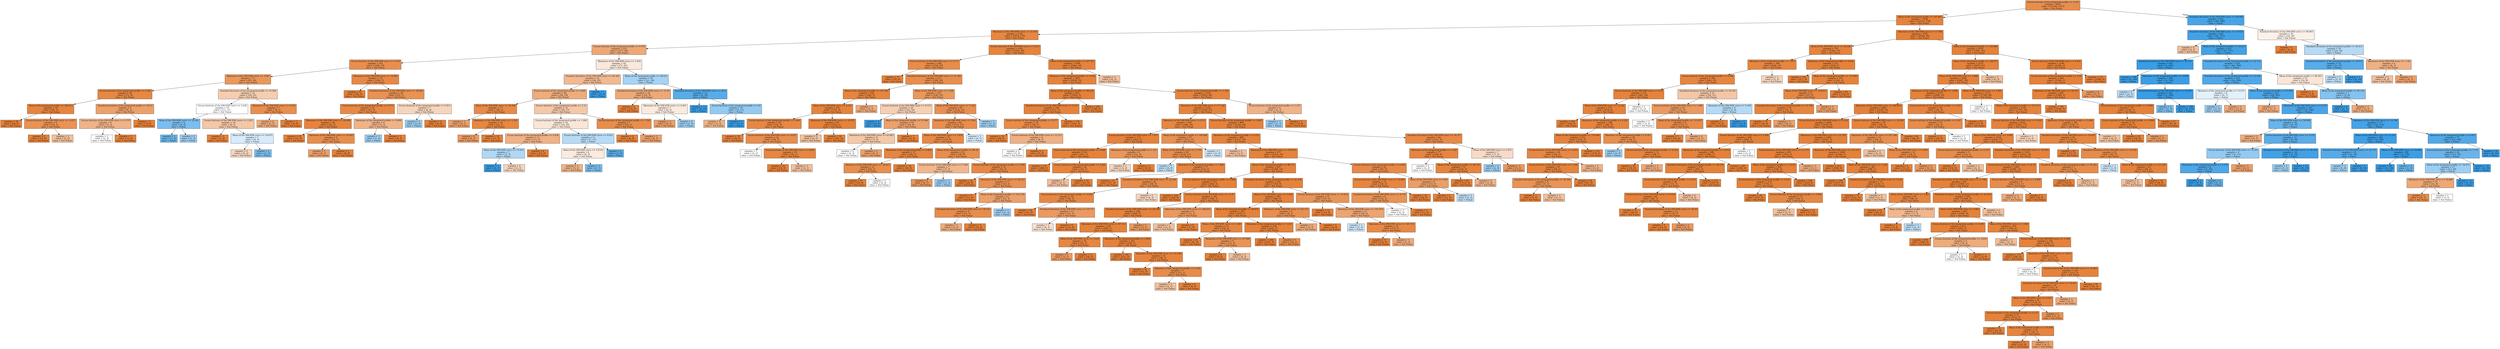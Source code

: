 digraph Tree {
node [shape=box, style="filled", color="black"] ;
0 [label=" Excess kurtosis of the integrated profile <= 1.255\nsamples = 8491\nvalue = [12196, 1227]\nclass = Not Pulsar", fillcolor="#e88e4d"] ;
1 [label=" Mean of the integrated profile <= 107.801\nsamples = 7836\nvalue = [12127, 238]\nclass = Not Pulsar", fillcolor="#e6833d"] ;
0 -> 1 [labeldistance=2.5, labelangle=45, headlabel="True"] ;
2 [label=" Skewness of the DM-SNR curve <= 21.834\nsamples = 2335\nvalue = [3578, 170]\nclass = Not Pulsar", fillcolor="#e68742"] ;
1 -> 2 ;
3 [label=" Excess kurtosis of the integrated profile <= 0.703\nsamples = 233\nvalue = [277, 86]\nclass = Not Pulsar", fillcolor="#eda876"] ;
2 -> 3 ;
4 [label=" Excess kurtosis of the DM-SNR curve <= 3.116\nsamples = 141\nvalue = [200, 23]\nclass = Not Pulsar", fillcolor="#e88f50"] ;
3 -> 4 ;
5 [label=" Skewness of the DM-SNR curve <= 3.647\nsamples = 71\nvalue = [91, 16]\nclass = Not Pulsar", fillcolor="#ea975c"] ;
4 -> 5 ;
6 [label=" Excess kurtosis of the integrated profile <= 0.592\nsamples = 48\nvalue = [71, 4]\nclass = Not Pulsar", fillcolor="#e68844"] ;
5 -> 6 ;
7 [label=" Mean of the integrated profile <= 106.613\nsamples = 39\nvalue = [63, 2]\nclass = Not Pulsar", fillcolor="#e6853f"] ;
6 -> 7 ;
8 [label="samples = 30\nvalue = [49, 0]\nclass = Not Pulsar", fillcolor="#e58139"] ;
7 -> 8 ;
9 [label=" Excess kurtosis of the DM-SNR curve <= -0.073\nsamples = 9\nvalue = [14, 2]\nclass = Not Pulsar", fillcolor="#e99355"] ;
7 -> 9 ;
10 [label="samples = 6\nvalue = [10, 0]\nclass = Not Pulsar", fillcolor="#e58139"] ;
9 -> 10 ;
11 [label="samples = 3\nvalue = [4, 2]\nclass = Not Pulsar", fillcolor="#f2c09c"] ;
9 -> 11 ;
12 [label=" Standard deviation of the integrated profile <= 50.32\nsamples = 9\nvalue = [8, 2]\nclass = Not Pulsar", fillcolor="#eca06a"] ;
6 -> 12 ;
13 [label=" Excess kurtosis of the DM-SNR curve <= 0.379\nsamples = 6\nvalue = [5, 2]\nclass = Not Pulsar", fillcolor="#efb388"] ;
12 -> 13 ;
14 [label="samples = 3\nvalue = [2, 2]\nclass = Not Pulsar", fillcolor="#ffffff"] ;
13 -> 14 ;
15 [label="samples = 3\nvalue = [3, 0]\nclass = Not Pulsar", fillcolor="#e58139"] ;
13 -> 15 ;
16 [label="samples = 3\nvalue = [3, 0]\nclass = Not Pulsar", fillcolor="#e58139"] ;
12 -> 16 ;
17 [label=" Standard deviation of the integrated profile <= 51.966\nsamples = 23\nvalue = [20, 12]\nclass = Not Pulsar", fillcolor="#f5cdb0"] ;
5 -> 17 ;
18 [label=" Excess kurtosis of the DM-SNR curve <= 2.638\nsamples = 16\nvalue = [11, 11]\nclass = Not Pulsar", fillcolor="#ffffff"] ;
17 -> 18 ;
19 [label=" Mean of the DM-SNR curve <= 22.962\nsamples = 6\nvalue = [2, 6]\nclass = Pulsar", fillcolor="#7bbeee"] ;
18 -> 19 ;
20 [label="samples = 3\nvalue = [1, 4]\nclass = Pulsar", fillcolor="#6ab6ec"] ;
19 -> 20 ;
21 [label="samples = 3\nvalue = [1, 2]\nclass = Pulsar", fillcolor="#9ccef2"] ;
19 -> 21 ;
22 [label=" Excess kurtosis of the DM-SNR curve <= 2.923\nsamples = 10\nvalue = [9, 5]\nclass = Not Pulsar", fillcolor="#f3c7a7"] ;
18 -> 22 ;
23 [label="samples = 3\nvalue = [5, 0]\nclass = Not Pulsar", fillcolor="#e58139"] ;
22 -> 23 ;
24 [label=" Mean of the DM-SNR curve <= 16.675\nsamples = 7\nvalue = [4, 5]\nclass = Pulsar", fillcolor="#d7ebfa"] ;
22 -> 24 ;
25 [label="samples = 4\nvalue = [3, 2]\nclass = Not Pulsar", fillcolor="#f6d5bd"] ;
24 -> 25 ;
26 [label="samples = 3\nvalue = [1, 3]\nclass = Pulsar", fillcolor="#7bbeee"] ;
24 -> 26 ;
27 [label=" Skewness of the DM-SNR curve <= 6.259\nsamples = 7\nvalue = [9, 1]\nclass = Not Pulsar", fillcolor="#e88f4f"] ;
17 -> 27 ;
28 [label="samples = 4\nvalue = [3, 1]\nclass = Not Pulsar", fillcolor="#eeab7b"] ;
27 -> 28 ;
29 [label="samples = 3\nvalue = [6, 0]\nclass = Not Pulsar", fillcolor="#e58139"] ;
27 -> 29 ;
30 [label=" Skewness of the DM-SNR curve <= 14.902\nsamples = 70\nvalue = [109, 7]\nclass = Not Pulsar", fillcolor="#e78946"] ;
4 -> 30 ;
31 [label="samples = 31\nvalue = [56, 0]\nclass = Not Pulsar", fillcolor="#e58139"] ;
30 -> 31 ;
32 [label=" Standard deviation of the DM-SNR curve <= 38.826\nsamples = 39\nvalue = [53, 7]\nclass = Not Pulsar", fillcolor="#e89253"] ;
30 -> 32 ;
33 [label=" Excess kurtosis of the integrated profile <= 0.573\nsamples = 32\nvalue = [47, 3]\nclass = Not Pulsar", fillcolor="#e78946"] ;
32 -> 33 ;
34 [label=" Skewness of the DM-SNR curve <= 20.008\nsamples = 26\nvalue = [42, 1]\nclass = Not Pulsar", fillcolor="#e6843e"] ;
33 -> 34 ;
35 [label="samples = 20\nvalue = [32, 0]\nclass = Not Pulsar", fillcolor="#e58139"] ;
34 -> 35 ;
36 [label=" Skewness of the DM-SNR curve <= 20.465\nsamples = 6\nvalue = [10, 1]\nclass = Not Pulsar", fillcolor="#e88e4d"] ;
34 -> 36 ;
37 [label="samples = 3\nvalue = [4, 1]\nclass = Not Pulsar", fillcolor="#eca06a"] ;
36 -> 37 ;
38 [label="samples = 3\nvalue = [6, 0]\nclass = Not Pulsar", fillcolor="#e58139"] ;
36 -> 38 ;
39 [label=" Skewness of the integrated profile <= 0.698\nsamples = 6\nvalue = [5, 2]\nclass = Not Pulsar", fillcolor="#efb388"] ;
33 -> 39 ;
40 [label="samples = 3\nvalue = [1, 2]\nclass = Pulsar", fillcolor="#9ccef2"] ;
39 -> 40 ;
41 [label="samples = 3\nvalue = [4, 0]\nclass = Not Pulsar", fillcolor="#e58139"] ;
39 -> 41 ;
42 [label=" Excess kurtosis of the integrated profile <= 0.413\nsamples = 7\nvalue = [6, 4]\nclass = Not Pulsar", fillcolor="#f6d5bd"] ;
32 -> 42 ;
43 [label="samples = 3\nvalue = [2, 4]\nclass = Pulsar", fillcolor="#9ccef2"] ;
42 -> 43 ;
44 [label="samples = 4\nvalue = [4, 0]\nclass = Not Pulsar", fillcolor="#e58139"] ;
42 -> 44 ;
45 [label=" Skewness of the DM-SNR curve <= 1.818\nsamples = 92\nvalue = [77, 63]\nclass = Not Pulsar", fillcolor="#fae8db"] ;
3 -> 45 ;
46 [label=" Standard deviation of the DM-SNR curve <= 94.584\nsamples = 53\nvalue = [56, 25]\nclass = Not Pulsar", fillcolor="#f1b991"] ;
45 -> 46 ;
47 [label=" Excess kurtosis of the integrated profile <= 0.849\nsamples = 48\nvalue = [56, 19]\nclass = Not Pulsar", fillcolor="#eeac7c"] ;
46 -> 47 ;
48 [label=" Mean of the DM-SNR curve <= 36.569\nsamples = 17\nvalue = [26, 2]\nclass = Not Pulsar", fillcolor="#e78b48"] ;
47 -> 48 ;
49 [label="samples = 3\nvalue = [4, 1]\nclass = Not Pulsar", fillcolor="#eca06a"] ;
48 -> 49 ;
50 [label=" Skewness of the DM-SNR curve <= -1.361\nsamples = 14\nvalue = [22, 1]\nclass = Not Pulsar", fillcolor="#e68742"] ;
48 -> 50 ;
51 [label="samples = 4\nvalue = [5, 1]\nclass = Not Pulsar", fillcolor="#ea9a61"] ;
50 -> 51 ;
52 [label="samples = 10\nvalue = [17, 0]\nclass = Not Pulsar", fillcolor="#e58139"] ;
50 -> 52 ;
53 [label=" Excess kurtosis of the integrated profile <= 1.21\nsamples = 31\nvalue = [30, 17]\nclass = Not Pulsar", fillcolor="#f4c8a9"] ;
47 -> 53 ;
54 [label=" Excess kurtosis of the integrated profile <= 1.006\nsamples = 24\nvalue = [20, 16]\nclass = Not Pulsar", fillcolor="#fae6d7"] ;
53 -> 54 ;
55 [label=" Excess kurtosis of the integrated profile <= 0.938\nsamples = 13\nvalue = [13, 5]\nclass = Not Pulsar", fillcolor="#efb185"] ;
54 -> 55 ;
56 [label=" Mean of the DM-SNR curve <= 75.014\nsamples = 7\nvalue = [3, 5]\nclass = Pulsar", fillcolor="#b0d8f5"] ;
55 -> 56 ;
57 [label="samples = 3\nvalue = [0, 3]\nclass = Pulsar", fillcolor="#399de5"] ;
56 -> 57 ;
58 [label="samples = 4\nvalue = [3, 2]\nclass = Not Pulsar", fillcolor="#f6d5bd"] ;
56 -> 58 ;
59 [label="samples = 6\nvalue = [10, 0]\nclass = Not Pulsar", fillcolor="#e58139"] ;
55 -> 59 ;
60 [label=" Excess kurtosis of the DM-SNR curve <= 0.021\nsamples = 11\nvalue = [7, 11]\nclass = Pulsar", fillcolor="#b7dbf6"] ;
54 -> 60 ;
61 [label=" Mean of the DM-SNR curve <= 135.92\nsamples = 6\nvalue = [6, 5]\nclass = Not Pulsar", fillcolor="#fbeade"] ;
60 -> 61 ;
62 [label="samples = 3\nvalue = [5, 2]\nclass = Not Pulsar", fillcolor="#efb388"] ;
61 -> 62 ;
63 [label="samples = 3\nvalue = [1, 3]\nclass = Pulsar", fillcolor="#7bbeee"] ;
61 -> 63 ;
64 [label="samples = 5\nvalue = [1, 6]\nclass = Pulsar", fillcolor="#5aade9"] ;
60 -> 64 ;
65 [label=" Excess kurtosis of the integrated profile <= 1.226\nsamples = 7\nvalue = [10, 1]\nclass = Not Pulsar", fillcolor="#e88e4d"] ;
53 -> 65 ;
66 [label="samples = 4\nvalue = [6, 0]\nclass = Not Pulsar", fillcolor="#e58139"] ;
65 -> 66 ;
67 [label="samples = 3\nvalue = [4, 1]\nclass = Not Pulsar", fillcolor="#eca06a"] ;
65 -> 67 ;
68 [label="samples = 5\nvalue = [0, 6]\nclass = Pulsar", fillcolor="#399de5"] ;
46 -> 68 ;
69 [label=" Mean of the integrated profile <= 88.023\nsamples = 39\nvalue = [21, 38]\nclass = Pulsar", fillcolor="#a6d3f3"] ;
45 -> 69 ;
70 [label=" Standard deviation of the DM-SNR curve <= 37.43\nsamples = 16\nvalue = [16, 5]\nclass = Not Pulsar", fillcolor="#eda877"] ;
69 -> 70 ;
71 [label="samples = 9\nvalue = [10, 0]\nclass = Not Pulsar", fillcolor="#e58139"] ;
70 -> 71 ;
72 [label=" Skewness of the DM-SNR curve <= 4.463\nsamples = 7\nvalue = [6, 5]\nclass = Not Pulsar", fillcolor="#fbeade"] ;
70 -> 72 ;
73 [label="samples = 3\nvalue = [4, 1]\nclass = Not Pulsar", fillcolor="#eca06a"] ;
72 -> 73 ;
74 [label="samples = 4\nvalue = [2, 4]\nclass = Pulsar", fillcolor="#9ccef2"] ;
72 -> 74 ;
75 [label=" Standard deviation of the DM-SNR curve <= 50.5\nsamples = 23\nvalue = [5, 33]\nclass = Pulsar", fillcolor="#57ace9"] ;
69 -> 75 ;
76 [label="samples = 13\nvalue = [0, 22]\nclass = Pulsar", fillcolor="#399de5"] ;
75 -> 76 ;
77 [label=" Excess kurtosis of the integrated profile <= 0.8\nsamples = 10\nvalue = [5, 11]\nclass = Pulsar", fillcolor="#93caf1"] ;
75 -> 77 ;
78 [label="samples = 4\nvalue = [5, 2]\nclass = Not Pulsar", fillcolor="#efb388"] ;
77 -> 78 ;
79 [label="samples = 6\nvalue = [0, 9]\nclass = Pulsar", fillcolor="#399de5"] ;
77 -> 79 ;
80 [label=" Excess kurtosis of the DM-SNR curve <= 6.631\nsamples = 2102\nvalue = [3301, 84]\nclass = Not Pulsar", fillcolor="#e6843e"] ;
2 -> 80 ;
81 [label=" Excess kurtosis of the DM-SNR curve <= 5.171\nsamples = 248\nvalue = [359, 30]\nclass = Not Pulsar", fillcolor="#e78c4a"] ;
80 -> 81 ;
82 [label="samples = 37\nvalue = [59, 0]\nclass = Not Pulsar", fillcolor="#e58139"] ;
81 -> 82 ;
83 [label=" Standard deviation of the DM-SNR curve <= 27.305\nsamples = 211\nvalue = [300, 30]\nclass = Not Pulsar", fillcolor="#e88e4d"] ;
81 -> 83 ;
84 [label=" Mean of the integrated profile <= 107.301\nsamples = 104\nvalue = [160, 5]\nclass = Not Pulsar", fillcolor="#e6853f"] ;
83 -> 84 ;
85 [label=" Mean of the DM-SNR curve <= 4.311\nsamples = 101\nvalue = [157, 4]\nclass = Not Pulsar", fillcolor="#e6843e"] ;
84 -> 85 ;
86 [label=" Excess kurtosis of the integrated profile <= 0.465\nsamples = 40\nvalue = [54, 3]\nclass = Not Pulsar", fillcolor="#e68844"] ;
85 -> 86 ;
87 [label="samples = 18\nvalue = [26, 0]\nclass = Not Pulsar", fillcolor="#e58139"] ;
86 -> 87 ;
88 [label=" Excess kurtosis of the DM-SNR curve <= 6.051\nsamples = 22\nvalue = [28, 3]\nclass = Not Pulsar", fillcolor="#e88e4e"] ;
86 -> 88 ;
89 [label="samples = 3\nvalue = [2, 2]\nclass = Not Pulsar", fillcolor="#ffffff"] ;
88 -> 89 ;
90 [label=" Excess kurtosis of the DM-SNR curve <= 6.601\nsamples = 19\nvalue = [26, 1]\nclass = Not Pulsar", fillcolor="#e68641"] ;
88 -> 90 ;
91 [label="samples = 16\nvalue = [24, 0]\nclass = Not Pulsar", fillcolor="#e58139"] ;
90 -> 91 ;
92 [label="samples = 3\nvalue = [2, 1]\nclass = Not Pulsar", fillcolor="#f2c09c"] ;
90 -> 92 ;
93 [label=" Skewness of the DM-SNR curve <= 31.873\nsamples = 61\nvalue = [103, 1]\nclass = Not Pulsar", fillcolor="#e5823b"] ;
85 -> 93 ;
94 [label="samples = 3\nvalue = [2, 1]\nclass = Not Pulsar", fillcolor="#f2c09c"] ;
93 -> 94 ;
95 [label="samples = 58\nvalue = [101, 0]\nclass = Not Pulsar", fillcolor="#e58139"] ;
93 -> 95 ;
96 [label="samples = 3\nvalue = [3, 1]\nclass = Not Pulsar", fillcolor="#eeab7b"] ;
84 -> 96 ;
97 [label=" Mean of the DM-SNR curve <= 5.106\nsamples = 107\nvalue = [140, 25]\nclass = Not Pulsar", fillcolor="#ea985c"] ;
83 -> 97 ;
98 [label=" Excess kurtosis of the DM-SNR curve <= 6.153\nsamples = 20\nvalue = [16, 10]\nclass = Not Pulsar", fillcolor="#f5d0b5"] ;
97 -> 98 ;
99 [label="samples = 4\nvalue = [0, 6]\nclass = Pulsar", fillcolor="#399de5"] ;
98 -> 99 ;
100 [label=" Mean of the integrated profile <= 97.684\nsamples = 16\nvalue = [16, 4]\nclass = Not Pulsar", fillcolor="#eca06a"] ;
98 -> 100 ;
101 [label=" Skewness of the DM-SNR curve <= 43.063\nsamples = 9\nvalue = [7, 4]\nclass = Not Pulsar", fillcolor="#f4c9aa"] ;
100 -> 101 ;
102 [label="samples = 4\nvalue = [3, 3]\nclass = Not Pulsar", fillcolor="#ffffff"] ;
101 -> 102 ;
103 [label="samples = 5\nvalue = [4, 1]\nclass = Not Pulsar", fillcolor="#eca06a"] ;
101 -> 103 ;
104 [label="samples = 7\nvalue = [9, 0]\nclass = Not Pulsar", fillcolor="#e58139"] ;
100 -> 104 ;
105 [label=" Mean of the DM-SNR curve <= 7.126\nsamples = 87\nvalue = [124, 15]\nclass = Not Pulsar", fillcolor="#e89051"] ;
97 -> 105 ;
106 [label=" Skewness of the DM-SNR curve <= 38.4\nsamples = 84\nvalue = [123, 13]\nclass = Not Pulsar", fillcolor="#e88e4e"] ;
105 -> 106 ;
107 [label=" Mean of the DM-SNR curve <= 5.918\nsamples = 79\nvalue = [119, 8]\nclass = Not Pulsar", fillcolor="#e78946"] ;
106 -> 107 ;
108 [label=" Skewness of the integrated profile <= 0.482\nsamples = 37\nvalue = [60, 2]\nclass = Not Pulsar", fillcolor="#e68540"] ;
107 -> 108 ;
109 [label=" Skewness of the DM-SNR curve <= 36.823\nsamples = 13\nvalue = [20, 2]\nclass = Not Pulsar", fillcolor="#e88e4d"] ;
108 -> 109 ;
110 [label="samples = 10\nvalue = [18, 0]\nclass = Not Pulsar", fillcolor="#e58139"] ;
109 -> 110 ;
111 [label="samples = 3\nvalue = [2, 2]\nclass = Not Pulsar", fillcolor="#ffffff"] ;
109 -> 111 ;
112 [label="samples = 24\nvalue = [40, 0]\nclass = Not Pulsar", fillcolor="#e58139"] ;
108 -> 112 ;
113 [label=" Mean of the integrated profile <= 84.32\nsamples = 42\nvalue = [59, 6]\nclass = Not Pulsar", fillcolor="#e88e4d"] ;
107 -> 113 ;
114 [label=" Excess kurtosis of the DM-SNR curve <= 5.348\nsamples = 7\nvalue = [7, 3]\nclass = Not Pulsar", fillcolor="#f0b78e"] ;
113 -> 114 ;
115 [label="samples = 4\nvalue = [6, 1]\nclass = Not Pulsar", fillcolor="#e9965a"] ;
114 -> 115 ;
116 [label="samples = 3\nvalue = [1, 2]\nclass = Pulsar", fillcolor="#9ccef2"] ;
114 -> 116 ;
117 [label=" Excess kurtosis of the integrated profile <= 0.399\nsamples = 35\nvalue = [52, 3]\nclass = Not Pulsar", fillcolor="#e68844"] ;
113 -> 117 ;
118 [label="samples = 18\nvalue = [29, 0]\nclass = Not Pulsar", fillcolor="#e58139"] ;
117 -> 118 ;
119 [label=" Skewness of the DM-SNR curve <= 28.523\nsamples = 17\nvalue = [23, 3]\nclass = Not Pulsar", fillcolor="#e89153"] ;
117 -> 119 ;
120 [label="samples = 6\nvalue = [11, 0]\nclass = Not Pulsar", fillcolor="#e58139"] ;
119 -> 120 ;
121 [label=" Mean of the integrated profile <= 101.578\nsamples = 11\nvalue = [12, 3]\nclass = Not Pulsar", fillcolor="#eca06a"] ;
119 -> 121 ;
122 [label=" Standard deviation of the DM-SNR curve <= 30.332\nsamples = 8\nvalue = [11, 1]\nclass = Not Pulsar", fillcolor="#e78c4b"] ;
121 -> 122 ;
123 [label="samples = 3\nvalue = [3, 1]\nclass = Not Pulsar", fillcolor="#eeab7b"] ;
122 -> 123 ;
124 [label="samples = 5\nvalue = [8, 0]\nclass = Not Pulsar", fillcolor="#e58139"] ;
122 -> 124 ;
125 [label="samples = 3\nvalue = [1, 2]\nclass = Pulsar", fillcolor="#9ccef2"] ;
121 -> 125 ;
126 [label="samples = 5\nvalue = [4, 5]\nclass = Pulsar", fillcolor="#d7ebfa"] ;
106 -> 126 ;
127 [label="samples = 3\nvalue = [1, 2]\nclass = Pulsar", fillcolor="#9ccef2"] ;
105 -> 127 ;
128 [label=" Mean of the integrated profile <= 107.762\nsamples = 1854\nvalue = [2942, 54]\nclass = Not Pulsar", fillcolor="#e5833d"] ;
80 -> 128 ;
129 [label=" Skewness of the integrated profile <= 0.528\nsamples = 1851\nvalue = [2938, 52]\nclass = Not Pulsar", fillcolor="#e5833d"] ;
128 -> 129 ;
130 [label=" Mean of the integrated profile <= 98.234\nsamples = 623\nvalue = [1003, 3]\nclass = Not Pulsar", fillcolor="#e5813a"] ;
129 -> 130 ;
131 [label=" Standard deviation of the DM-SNR curve <= 12.43\nsamples = 140\nvalue = [217, 3]\nclass = Not Pulsar", fillcolor="#e5833c"] ;
130 -> 131 ;
132 [label=" Excess kurtosis of the integrated profile <= 0.577\nsamples = 24\nvalue = [36, 3]\nclass = Not Pulsar", fillcolor="#e78c49"] ;
131 -> 132 ;
133 [label="samples = 18\nvalue = [28, 0]\nclass = Not Pulsar", fillcolor="#e58139"] ;
132 -> 133 ;
134 [label=" Excess kurtosis of the DM-SNR curve <= 15.515\nsamples = 6\nvalue = [8, 3]\nclass = Not Pulsar", fillcolor="#efb083"] ;
132 -> 134 ;
135 [label="samples = 3\nvalue = [3, 3]\nclass = Not Pulsar", fillcolor="#ffffff"] ;
134 -> 135 ;
136 [label="samples = 3\nvalue = [5, 0]\nclass = Not Pulsar", fillcolor="#e58139"] ;
134 -> 136 ;
137 [label="samples = 116\nvalue = [181, 0]\nclass = Not Pulsar", fillcolor="#e58139"] ;
131 -> 137 ;
138 [label="samples = 483\nvalue = [786, 0]\nclass = Not Pulsar", fillcolor="#e58139"] ;
130 -> 138 ;
139 [label=" Excess kurtosis of the integrated profile <= 1.182\nsamples = 1228\nvalue = [1935, 49]\nclass = Not Pulsar", fillcolor="#e6843e"] ;
129 -> 139 ;
140 [label=" Skewness of the DM-SNR curve <= 77.336\nsamples = 1222\nvalue = [1930, 47]\nclass = Not Pulsar", fillcolor="#e6843e"] ;
139 -> 140 ;
141 [label=" Skewness of the DM-SNR curve <= 67.6\nsamples = 258\nvalue = [386, 18]\nclass = Not Pulsar", fillcolor="#e68742"] ;
140 -> 141 ;
142 [label=" Excess kurtosis of the DM-SNR curve <= 7.937\nsamples = 171\nvalue = [263, 3]\nclass = Not Pulsar", fillcolor="#e5823b"] ;
141 -> 142 ;
143 [label=" Excess kurtosis of the integrated profile <= 0.806\nsamples = 163\nvalue = [251, 1]\nclass = Not Pulsar", fillcolor="#e5823a"] ;
142 -> 143 ;
144 [label="samples = 135\nvalue = [208, 0]\nclass = Not Pulsar", fillcolor="#e58139"] ;
143 -> 144 ;
145 [label=" Excess kurtosis of the integrated profile <= 0.822\nsamples = 28\nvalue = [43, 1]\nclass = Not Pulsar", fillcolor="#e6843e"] ;
143 -> 145 ;
146 [label="samples = 3\nvalue = [2, 1]\nclass = Not Pulsar", fillcolor="#f2c09c"] ;
145 -> 146 ;
147 [label="samples = 25\nvalue = [41, 0]\nclass = Not Pulsar", fillcolor="#e58139"] ;
145 -> 147 ;
148 [label=" Skewness of the integrated profile <= 1.113\nsamples = 8\nvalue = [12, 2]\nclass = Not Pulsar", fillcolor="#e9965a"] ;
142 -> 148 ;
149 [label="samples = 3\nvalue = [3, 2]\nclass = Not Pulsar", fillcolor="#f6d5bd"] ;
148 -> 149 ;
150 [label="samples = 5\nvalue = [9, 0]\nclass = Not Pulsar", fillcolor="#e58139"] ;
148 -> 150 ;
151 [label=" Mean of the integrated profile <= 106.488\nsamples = 87\nvalue = [123, 15]\nclass = Not Pulsar", fillcolor="#e89051"] ;
141 -> 151 ;
152 [label=" Mean of the DM-SNR curve <= 2.716\nsamples = 82\nvalue = [120, 11]\nclass = Not Pulsar", fillcolor="#e78d4b"] ;
151 -> 152 ;
153 [label="samples = 5\nvalue = [4, 6]\nclass = Pulsar", fillcolor="#bddef6"] ;
152 -> 153 ;
154 [label=" Skewness of the integrated profile <= 1.404\nsamples = 77\nvalue = [116, 5]\nclass = Not Pulsar", fillcolor="#e68642"] ;
152 -> 154 ;
155 [label="samples = 35\nvalue = [57, 0]\nclass = Not Pulsar", fillcolor="#e58139"] ;
154 -> 155 ;
156 [label=" Standard deviation of the DM-SNR curve <= 22.356\nsamples = 42\nvalue = [59, 5]\nclass = Not Pulsar", fillcolor="#e78c4a"] ;
154 -> 156 ;
157 [label=" Excess kurtosis of the integrated profile <= 0.829\nsamples = 39\nvalue = [56, 3]\nclass = Not Pulsar", fillcolor="#e68844"] ;
156 -> 157 ;
158 [label="samples = 28\nvalue = [41, 0]\nclass = Not Pulsar", fillcolor="#e58139"] ;
157 -> 158 ;
159 [label=" Standard deviation of the DM-SNR curve <= 18.173\nsamples = 11\nvalue = [15, 3]\nclass = Not Pulsar", fillcolor="#ea9a61"] ;
157 -> 159 ;
160 [label="samples = 3\nvalue = [4, 3]\nclass = Not Pulsar", fillcolor="#f8e0ce"] ;
159 -> 160 ;
161 [label="samples = 8\nvalue = [11, 0]\nclass = Not Pulsar", fillcolor="#e58139"] ;
159 -> 161 ;
162 [label="samples = 3\nvalue = [3, 2]\nclass = Not Pulsar", fillcolor="#f6d5bd"] ;
156 -> 162 ;
163 [label="samples = 5\nvalue = [3, 4]\nclass = Pulsar", fillcolor="#cee6f8"] ;
151 -> 163 ;
164 [label=" Excess kurtosis of the integrated profile <= 0.863\nsamples = 964\nvalue = [1544, 29]\nclass = Not Pulsar", fillcolor="#e5833d"] ;
140 -> 164 ;
165 [label=" Skewness of the integrated profile <= 0.532\nsamples = 880\nvalue = [1417, 20]\nclass = Not Pulsar", fillcolor="#e5833c"] ;
164 -> 165 ;
166 [label="samples = 3\nvalue = [2, 1]\nclass = Not Pulsar", fillcolor="#f2c09c"] ;
165 -> 166 ;
167 [label=" Skewness of the DM-SNR curve <= 370.655\nsamples = 877\nvalue = [1415, 19]\nclass = Not Pulsar", fillcolor="#e5833c"] ;
165 -> 167 ;
168 [label=" Mean of the integrated profile <= 98.773\nsamples = 835\nvalue = [1348, 14]\nclass = Not Pulsar", fillcolor="#e5823b"] ;
167 -> 168 ;
169 [label=" Excess kurtosis of the integrated profile <= 0.648\nsamples = 515\nvalue = [829, 5]\nclass = Not Pulsar", fillcolor="#e5823a"] ;
168 -> 169 ;
170 [label="samples = 320\nvalue = [529, 0]\nclass = Not Pulsar", fillcolor="#e58139"] ;
169 -> 170 ;
171 [label=" Excess kurtosis of the DM-SNR curve <= 15.27\nsamples = 195\nvalue = [300, 5]\nclass = Not Pulsar", fillcolor="#e5833c"] ;
169 -> 171 ;
172 [label=" Standard deviation of the DM-SNR curve <= 20.109\nsamples = 186\nvalue = [289, 3]\nclass = Not Pulsar", fillcolor="#e5823b"] ;
171 -> 172 ;
173 [label=" Skewness of the DM-SNR curve <= 87.112\nsamples = 181\nvalue = [284, 2]\nclass = Not Pulsar", fillcolor="#e5823a"] ;
172 -> 173 ;
174 [label=" Mean of the DM-SNR curve <= 2.434\nsamples = 16\nvalue = [25, 1]\nclass = Not Pulsar", fillcolor="#e68641"] ;
173 -> 174 ;
175 [label="samples = 3\nvalue = [5, 1]\nclass = Not Pulsar", fillcolor="#ea9a61"] ;
174 -> 175 ;
176 [label="samples = 13\nvalue = [20, 0]\nclass = Not Pulsar", fillcolor="#e58139"] ;
174 -> 176 ;
177 [label=" Skewness of the integrated profile <= 3.044\nsamples = 165\nvalue = [259, 1]\nclass = Not Pulsar", fillcolor="#e5813a"] ;
173 -> 177 ;
178 [label="samples = 144\nvalue = [221, 0]\nclass = Not Pulsar", fillcolor="#e58139"] ;
177 -> 178 ;
179 [label=" Skewness of the DM-SNR curve <= 151.059\nsamples = 21\nvalue = [38, 1]\nclass = Not Pulsar", fillcolor="#e6843e"] ;
177 -> 179 ;
180 [label="samples = 14\nvalue = [27, 0]\nclass = Not Pulsar", fillcolor="#e58139"] ;
179 -> 180 ;
181 [label=" Skewness of the integrated profile <= 3.334\nsamples = 7\nvalue = [11, 1]\nclass = Not Pulsar", fillcolor="#e78c4b"] ;
179 -> 181 ;
182 [label="samples = 3\nvalue = [2, 1]\nclass = Not Pulsar", fillcolor="#f2c09c"] ;
181 -> 182 ;
183 [label="samples = 4\nvalue = [9, 0]\nclass = Not Pulsar", fillcolor="#e58139"] ;
181 -> 183 ;
184 [label="samples = 5\nvalue = [5, 1]\nclass = Not Pulsar", fillcolor="#ea9a61"] ;
172 -> 184 ;
185 [label=" Skewness of the DM-SNR curve <= 289.832\nsamples = 9\nvalue = [11, 2]\nclass = Not Pulsar", fillcolor="#ea985d"] ;
171 -> 185 ;
186 [label="samples = 3\nvalue = [4, 2]\nclass = Not Pulsar", fillcolor="#f2c09c"] ;
185 -> 186 ;
187 [label="samples = 6\nvalue = [7, 0]\nclass = Not Pulsar", fillcolor="#e58139"] ;
185 -> 187 ;
188 [label=" Standard deviation of the integrated profile <= 45.354\nsamples = 320\nvalue = [519, 9]\nclass = Not Pulsar", fillcolor="#e5833c"] ;
168 -> 188 ;
189 [label=" Mean of the DM-SNR curve <= 3.016\nsamples = 293\nvalue = [488, 4]\nclass = Not Pulsar", fillcolor="#e5823b"] ;
188 -> 189 ;
190 [label=" Mean of the integrated profile <= 99.855\nsamples = 287\nvalue = [479, 3]\nclass = Not Pulsar", fillcolor="#e5823a"] ;
189 -> 190 ;
191 [label=" Mean of the DM-SNR curve <= 2.169\nsamples = 33\nvalue = [54, 2]\nclass = Not Pulsar", fillcolor="#e68640"] ;
190 -> 191 ;
192 [label="samples = 24\nvalue = [41, 0]\nclass = Not Pulsar", fillcolor="#e58139"] ;
191 -> 192 ;
193 [label=" Skewness of the DM-SNR curve <= 97.086\nsamples = 9\nvalue = [13, 2]\nclass = Not Pulsar", fillcolor="#e99457"] ;
191 -> 193 ;
194 [label="samples = 6\nvalue = [9, 0]\nclass = Not Pulsar", fillcolor="#e58139"] ;
193 -> 194 ;
195 [label="samples = 3\nvalue = [4, 2]\nclass = Not Pulsar", fillcolor="#f2c09c"] ;
193 -> 195 ;
196 [label=" Skewness of the integrated profile <= 3.211\nsamples = 254\nvalue = [425, 1]\nclass = Not Pulsar", fillcolor="#e58139"] ;
190 -> 196 ;
197 [label="samples = 249\nvalue = [415, 0]\nclass = Not Pulsar", fillcolor="#e58139"] ;
196 -> 197 ;
198 [label="samples = 5\nvalue = [10, 1]\nclass = Not Pulsar", fillcolor="#e88e4d"] ;
196 -> 198 ;
199 [label=" Skewness of the DM-SNR curve <= 82.371\nsamples = 6\nvalue = [9, 1]\nclass = Not Pulsar", fillcolor="#e88f4f"] ;
189 -> 199 ;
200 [label="samples = 3\nvalue = [3, 1]\nclass = Not Pulsar", fillcolor="#eeab7b"] ;
199 -> 200 ;
201 [label="samples = 3\nvalue = [6, 0]\nclass = Not Pulsar", fillcolor="#e58139"] ;
199 -> 201 ;
202 [label=" Excess kurtosis of the DM-SNR curve <= 10.819\nsamples = 27\nvalue = [31, 5]\nclass = Not Pulsar", fillcolor="#e99559"] ;
188 -> 202 ;
203 [label="samples = 10\nvalue = [13, 0]\nclass = Not Pulsar", fillcolor="#e58139"] ;
202 -> 203 ;
204 [label=" Skewness of the DM-SNR curve <= 141.978\nsamples = 17\nvalue = [18, 5]\nclass = Not Pulsar", fillcolor="#eca470"] ;
202 -> 204 ;
205 [label="samples = 3\nvalue = [3, 4]\nclass = Pulsar", fillcolor="#cee6f8"] ;
204 -> 205 ;
206 [label=" Skewness of the DM-SNR curve <= 185.721\nsamples = 14\nvalue = [15, 1]\nclass = Not Pulsar", fillcolor="#e78946"] ;
204 -> 206 ;
207 [label="samples = 11\nvalue = [12, 0]\nclass = Not Pulsar", fillcolor="#e58139"] ;
206 -> 207 ;
208 [label="samples = 3\nvalue = [3, 1]\nclass = Not Pulsar", fillcolor="#eeab7b"] ;
206 -> 208 ;
209 [label=" Excess kurtosis of the integrated profile <= 0.664\nsamples = 42\nvalue = [67, 5]\nclass = Not Pulsar", fillcolor="#e78a48"] ;
167 -> 209 ;
210 [label=" Excess kurtosis of the DM-SNR curve <= 19.083\nsamples = 33\nvalue = [54, 2]\nclass = Not Pulsar", fillcolor="#e68640"] ;
209 -> 210 ;
211 [label=" Standard deviation of the DM-SNR curve <= 9.776\nsamples = 9\nvalue = [14, 2]\nclass = Not Pulsar", fillcolor="#e99355"] ;
210 -> 211 ;
212 [label="samples = 3\nvalue = [2, 2]\nclass = Not Pulsar", fillcolor="#ffffff"] ;
211 -> 212 ;
213 [label="samples = 6\nvalue = [12, 0]\nclass = Not Pulsar", fillcolor="#e58139"] ;
211 -> 213 ;
214 [label="samples = 24\nvalue = [40, 0]\nclass = Not Pulsar", fillcolor="#e58139"] ;
210 -> 214 ;
215 [label=" Mean of the DM-SNR curve <= 0.69\nsamples = 9\nvalue = [13, 3]\nclass = Not Pulsar", fillcolor="#eb9e67"] ;
209 -> 215 ;
216 [label="samples = 6\nvalue = [11, 0]\nclass = Not Pulsar", fillcolor="#e58139"] ;
215 -> 216 ;
217 [label="samples = 3\nvalue = [2, 3]\nclass = Pulsar", fillcolor="#bddef6"] ;
215 -> 217 ;
218 [label=" Standard deviation of the DM-SNR curve <= 19.377\nsamples = 84\nvalue = [127, 9]\nclass = Not Pulsar", fillcolor="#e78a47"] ;
164 -> 218 ;
219 [label=" Skewness of the integrated profile <= 1.339\nsamples = 77\nvalue = [120, 4]\nclass = Not Pulsar", fillcolor="#e68540"] ;
218 -> 219 ;
220 [label="samples = 4\nvalue = [2, 2]\nclass = Not Pulsar", fillcolor="#ffffff"] ;
219 -> 220 ;
221 [label=" Mean of the integrated profile <= 94.191\nsamples = 73\nvalue = [118, 2]\nclass = Not Pulsar", fillcolor="#e5833c"] ;
219 -> 221 ;
222 [label="samples = 69\nvalue = [113, 0]\nclass = Not Pulsar", fillcolor="#e58139"] ;
221 -> 222 ;
223 [label="samples = 4\nvalue = [5, 2]\nclass = Not Pulsar", fillcolor="#efb388"] ;
221 -> 223 ;
224 [label=" Mean of the DM-SNR curve <= 2.671\nsamples = 7\nvalue = [7, 5]\nclass = Not Pulsar", fillcolor="#f8dbc6"] ;
218 -> 224 ;
225 [label="samples = 4\nvalue = [2, 4]\nclass = Pulsar", fillcolor="#9ccef2"] ;
224 -> 225 ;
226 [label="samples = 3\nvalue = [5, 1]\nclass = Not Pulsar", fillcolor="#ea9a61"] ;
224 -> 226 ;
227 [label=" Excess kurtosis of the integrated profile <= 1.237\nsamples = 6\nvalue = [5, 2]\nclass = Not Pulsar", fillcolor="#efb388"] ;
139 -> 227 ;
228 [label="samples = 3\nvalue = [1, 2]\nclass = Pulsar", fillcolor="#9ccef2"] ;
227 -> 228 ;
229 [label="samples = 3\nvalue = [4, 0]\nclass = Not Pulsar", fillcolor="#e58139"] ;
227 -> 229 ;
230 [label="samples = 3\nvalue = [4, 2]\nclass = Not Pulsar", fillcolor="#f2c09c"] ;
128 -> 230 ;
231 [label=" Skewness of the DM-SNR curve <= 17.598\nsamples = 5501\nvalue = [8549, 68]\nclass = Not Pulsar", fillcolor="#e5823b"] ;
1 -> 231 ;
232 [label=" Mean of the DM-SNR curve <= 42.628\nsamples = 710\nvalue = [1082, 25]\nclass = Not Pulsar", fillcolor="#e6843e"] ;
231 -> 232 ;
233 [label=" Skewness of the integrated profile <= 1.915\nsamples = 399\nvalue = [604, 23]\nclass = Not Pulsar", fillcolor="#e68641"] ;
232 -> 233 ;
234 [label=" Excess kurtosis of the integrated profile <= 0.396\nsamples = 396\nvalue = [601, 21]\nclass = Not Pulsar", fillcolor="#e68540"] ;
233 -> 234 ;
235 [label=" Excess kurtosis of the DM-SNR curve <= 4.25\nsamples = 375\nvalue = [581, 10]\nclass = Not Pulsar", fillcolor="#e5833c"] ;
234 -> 235 ;
236 [label=" Mean of the DM-SNR curve <= 15.292\nsamples = 372\nvalue = [579, 8]\nclass = Not Pulsar", fillcolor="#e5833c"] ;
235 -> 236 ;
237 [label="samples = 184\nvalue = [294, 0]\nclass = Not Pulsar", fillcolor="#e58139"] ;
236 -> 237 ;
238 [label=" Skewness of the integrated profile <= 0.226\nsamples = 188\nvalue = [285, 8]\nclass = Not Pulsar", fillcolor="#e6853f"] ;
236 -> 238 ;
239 [label=" Mean of the integrated profile <= 119.949\nsamples = 152\nvalue = [235, 3]\nclass = Not Pulsar", fillcolor="#e5833c"] ;
238 -> 239 ;
240 [label=" Excess kurtosis of the DM-SNR curve <= 3.052\nsamples = 38\nvalue = [59, 3]\nclass = Not Pulsar", fillcolor="#e68743"] ;
239 -> 240 ;
241 [label=" Excess kurtosis of the DM-SNR curve <= 1.546\nsamples = 35\nvalue = [54, 1]\nclass = Not Pulsar", fillcolor="#e5833d"] ;
240 -> 241 ;
242 [label=" Standard deviation of the integrated profile <= 49.264\nsamples = 6\nvalue = [7, 1]\nclass = Not Pulsar", fillcolor="#e99355"] ;
241 -> 242 ;
243 [label="samples = 3\nvalue = [5, 0]\nclass = Not Pulsar", fillcolor="#e58139"] ;
242 -> 243 ;
244 [label="samples = 3\nvalue = [2, 1]\nclass = Not Pulsar", fillcolor="#f2c09c"] ;
242 -> 244 ;
245 [label="samples = 29\nvalue = [47, 0]\nclass = Not Pulsar", fillcolor="#e58139"] ;
241 -> 245 ;
246 [label="samples = 3\nvalue = [5, 2]\nclass = Not Pulsar", fillcolor="#efb388"] ;
240 -> 246 ;
247 [label="samples = 114\nvalue = [176, 0]\nclass = Not Pulsar", fillcolor="#e58139"] ;
239 -> 247 ;
248 [label=" Skewness of the integrated profile <= 0.241\nsamples = 36\nvalue = [50, 5]\nclass = Not Pulsar", fillcolor="#e88e4d"] ;
238 -> 248 ;
249 [label="samples = 3\nvalue = [2, 4]\nclass = Pulsar", fillcolor="#9ccef2"] ;
248 -> 249 ;
250 [label=" Excess kurtosis of the integrated profile <= 0.254\nsamples = 33\nvalue = [48, 1]\nclass = Not Pulsar", fillcolor="#e6843d"] ;
248 -> 250 ;
251 [label="samples = 30\nvalue = [45, 0]\nclass = Not Pulsar", fillcolor="#e58139"] ;
250 -> 251 ;
252 [label="samples = 3\nvalue = [3, 1]\nclass = Not Pulsar", fillcolor="#eeab7b"] ;
250 -> 252 ;
253 [label="samples = 3\nvalue = [2, 2]\nclass = Not Pulsar", fillcolor="#ffffff"] ;
235 -> 253 ;
254 [label=" Standard deviation of the integrated profile <= 50.322\nsamples = 21\nvalue = [20, 11]\nclass = Not Pulsar", fillcolor="#f3c6a6"] ;
234 -> 254 ;
255 [label=" Excess kurtosis of the DM-SNR curve <= 1.988\nsamples = 12\nvalue = [15, 3]\nclass = Not Pulsar", fillcolor="#ea9a61"] ;
254 -> 255 ;
256 [label="samples = 3\nvalue = [2, 2]\nclass = Not Pulsar", fillcolor="#ffffff"] ;
255 -> 256 ;
257 [label=" Mean of the integrated profile <= 113.457\nsamples = 9\nvalue = [13, 1]\nclass = Not Pulsar", fillcolor="#e78b48"] ;
255 -> 257 ;
258 [label="samples = 5\nvalue = [10, 0]\nclass = Not Pulsar", fillcolor="#e58139"] ;
257 -> 258 ;
259 [label="samples = 4\nvalue = [3, 1]\nclass = Not Pulsar", fillcolor="#eeab7b"] ;
257 -> 259 ;
260 [label=" Skewness of the DM-SNR curve <= 5.109\nsamples = 9\nvalue = [5, 8]\nclass = Pulsar", fillcolor="#b5daf5"] ;
254 -> 260 ;
261 [label="samples = 3\nvalue = [5, 0]\nclass = Not Pulsar", fillcolor="#e58139"] ;
260 -> 261 ;
262 [label="samples = 6\nvalue = [0, 8]\nclass = Pulsar", fillcolor="#399de5"] ;
260 -> 262 ;
263 [label="samples = 3\nvalue = [3, 2]\nclass = Not Pulsar", fillcolor="#f6d5bd"] ;
233 -> 263 ;
264 [label=" Skewness of the integrated profile <= 0.034\nsamples = 311\nvalue = [478, 2]\nclass = Not Pulsar", fillcolor="#e5823a"] ;
232 -> 264 ;
265 [label="samples = 210\nvalue = [317, 0]\nclass = Not Pulsar", fillcolor="#e58139"] ;
264 -> 265 ;
266 [label=" Mean of the integrated profile <= 115.863\nsamples = 101\nvalue = [161, 2]\nclass = Not Pulsar", fillcolor="#e5833b"] ;
264 -> 266 ;
267 [label=" Mean of the DM-SNR curve <= 120.013\nsamples = 21\nvalue = [37, 2]\nclass = Not Pulsar", fillcolor="#e68844"] ;
266 -> 267 ;
268 [label=" Standard deviation of the integrated profile <= 51.788\nsamples = 18\nvalue = [33, 1]\nclass = Not Pulsar", fillcolor="#e6853f"] ;
267 -> 268 ;
269 [label="samples = 15\nvalue = [29, 0]\nclass = Not Pulsar", fillcolor="#e58139"] ;
268 -> 269 ;
270 [label="samples = 3\nvalue = [4, 1]\nclass = Not Pulsar", fillcolor="#eca06a"] ;
268 -> 270 ;
271 [label="samples = 3\nvalue = [4, 1]\nclass = Not Pulsar", fillcolor="#eca06a"] ;
267 -> 271 ;
272 [label="samples = 80\nvalue = [124, 0]\nclass = Not Pulsar", fillcolor="#e58139"] ;
266 -> 272 ;
273 [label=" Mean of the integrated profile <= 128.988\nsamples = 4791\nvalue = [7467, 43]\nclass = Not Pulsar", fillcolor="#e5823a"] ;
231 -> 273 ;
274 [label=" Mean of the integrated profile <= 128.973\nsamples = 3251\nvalue = [5073, 41]\nclass = Not Pulsar", fillcolor="#e5823b"] ;
273 -> 274 ;
275 [label=" Mean of the DM-SNR curve <= 2.986\nsamples = 3246\nvalue = [5067, 38]\nclass = Not Pulsar", fillcolor="#e5823a"] ;
274 -> 275 ;
276 [label=" Skewness of the integrated profile <= 1.689\nsamples = 2123\nvalue = [3298, 12]\nclass = Not Pulsar", fillcolor="#e5813a"] ;
275 -> 276 ;
277 [label=" Skewness of the DM-SNR curve <= 446.914\nsamples = 2087\nvalue = [3239, 10]\nclass = Not Pulsar", fillcolor="#e5813a"] ;
276 -> 277 ;
278 [label=" Excess kurtosis of the DM-SNR curve <= 9.316\nsamples = 2028\nvalue = [3155, 8]\nclass = Not Pulsar", fillcolor="#e5813a"] ;
277 -> 278 ;
279 [label=" Excess kurtosis of the DM-SNR curve <= 9.308\nsamples = 569\nvalue = [858, 5]\nclass = Not Pulsar", fillcolor="#e5823a"] ;
278 -> 279 ;
280 [label=" Skewness of the integrated profile <= -0.014\nsamples = 566\nvalue = [856, 3]\nclass = Not Pulsar", fillcolor="#e5813a"] ;
279 -> 280 ;
281 [label=" Standard deviation of the integrated profile <= 48.236\nsamples = 279\nvalue = [407, 3]\nclass = Not Pulsar", fillcolor="#e5823a"] ;
280 -> 281 ;
282 [label=" Excess kurtosis of the integrated profile <= 0.325\nsamples = 48\nvalue = [72, 3]\nclass = Not Pulsar", fillcolor="#e68641"] ;
281 -> 282 ;
283 [label=" Excess kurtosis of the DM-SNR curve <= 8.918\nsamples = 44\nvalue = [68, 1]\nclass = Not Pulsar", fillcolor="#e5833c"] ;
282 -> 283 ;
284 [label="samples = 32\nvalue = [49, 0]\nclass = Not Pulsar", fillcolor="#e58139"] ;
283 -> 284 ;
285 [label=" Standard deviation of the DM-SNR curve <= 18.29\nsamples = 12\nvalue = [19, 1]\nclass = Not Pulsar", fillcolor="#e68843"] ;
283 -> 285 ;
286 [label="samples = 9\nvalue = [14, 0]\nclass = Not Pulsar", fillcolor="#e58139"] ;
285 -> 286 ;
287 [label="samples = 3\nvalue = [5, 1]\nclass = Not Pulsar", fillcolor="#ea9a61"] ;
285 -> 287 ;
288 [label="samples = 4\nvalue = [4, 2]\nclass = Not Pulsar", fillcolor="#f2c09c"] ;
282 -> 288 ;
289 [label="samples = 231\nvalue = [335, 0]\nclass = Not Pulsar", fillcolor="#e58139"] ;
281 -> 289 ;
290 [label="samples = 287\nvalue = [449, 0]\nclass = Not Pulsar", fillcolor="#e58139"] ;
280 -> 290 ;
291 [label="samples = 3\nvalue = [2, 2]\nclass = Not Pulsar", fillcolor="#ffffff"] ;
279 -> 291 ;
292 [label=" Skewness of the DM-SNR curve <= 132.705\nsamples = 1459\nvalue = [2297, 3]\nclass = Not Pulsar", fillcolor="#e58139"] ;
278 -> 292 ;
293 [label=" Excess kurtosis of the DM-SNR curve <= 11.174\nsamples = 455\nvalue = [703, 2]\nclass = Not Pulsar", fillcolor="#e5813a"] ;
292 -> 293 ;
294 [label=" Mean of the integrated profile <= 112.91\nsamples = 452\nvalue = [700, 1]\nclass = Not Pulsar", fillcolor="#e58139"] ;
293 -> 294 ;
295 [label=" Excess kurtosis of the integrated profile <= 0.437\nsamples = 114\nvalue = [176, 1]\nclass = Not Pulsar", fillcolor="#e5823a"] ;
294 -> 295 ;
296 [label="samples = 99\nvalue = [157, 0]\nclass = Not Pulsar", fillcolor="#e58139"] ;
295 -> 296 ;
297 [label=" Excess kurtosis of the integrated profile <= 0.466\nsamples = 15\nvalue = [19, 1]\nclass = Not Pulsar", fillcolor="#e68843"] ;
295 -> 297 ;
298 [label="samples = 3\nvalue = [2, 1]\nclass = Not Pulsar", fillcolor="#f2c09c"] ;
297 -> 298 ;
299 [label="samples = 12\nvalue = [17, 0]\nclass = Not Pulsar", fillcolor="#e58139"] ;
297 -> 299 ;
300 [label="samples = 338\nvalue = [524, 0]\nclass = Not Pulsar", fillcolor="#e58139"] ;
294 -> 300 ;
301 [label="samples = 3\nvalue = [3, 1]\nclass = Not Pulsar", fillcolor="#eeab7b"] ;
293 -> 301 ;
302 [label=" Skewness of the DM-SNR curve <= 212.311\nsamples = 1004\nvalue = [1594, 1]\nclass = Not Pulsar", fillcolor="#e58139"] ;
292 -> 302 ;
303 [label="samples = 623\nvalue = [998, 0]\nclass = Not Pulsar", fillcolor="#e58139"] ;
302 -> 303 ;
304 [label=" Mean of the DM-SNR curve <= 1.358\nsamples = 381\nvalue = [596, 1]\nclass = Not Pulsar", fillcolor="#e58139"] ;
302 -> 304 ;
305 [label="samples = 306\nvalue = [473, 0]\nclass = Not Pulsar", fillcolor="#e58139"] ;
304 -> 305 ;
306 [label=" Standard deviation of the DM-SNR curve <= 12.46\nsamples = 75\nvalue = [123, 1]\nclass = Not Pulsar", fillcolor="#e5823b"] ;
304 -> 306 ;
307 [label="samples = 72\nvalue = [121, 0]\nclass = Not Pulsar", fillcolor="#e58139"] ;
306 -> 307 ;
308 [label="samples = 3\nvalue = [2, 1]\nclass = Not Pulsar", fillcolor="#f2c09c"] ;
306 -> 308 ;
309 [label=" Excess kurtosis of the DM-SNR curve <= 20.458\nsamples = 59\nvalue = [84, 2]\nclass = Not Pulsar", fillcolor="#e6843e"] ;
277 -> 309 ;
310 [label=" Skewness of the DM-SNR curve <= 451.246\nsamples = 15\nvalue = [18, 2]\nclass = Not Pulsar", fillcolor="#e88f4f"] ;
309 -> 310 ;
311 [label="samples = 3\nvalue = [2, 1]\nclass = Not Pulsar", fillcolor="#f2c09c"] ;
310 -> 311 ;
312 [label=" Mean of the DM-SNR curve <= 0.904\nsamples = 12\nvalue = [16, 1]\nclass = Not Pulsar", fillcolor="#e78945"] ;
310 -> 312 ;
313 [label="samples = 9\nvalue = [11, 0]\nclass = Not Pulsar", fillcolor="#e58139"] ;
312 -> 313 ;
314 [label="samples = 3\nvalue = [5, 1]\nclass = Not Pulsar", fillcolor="#ea9a61"] ;
312 -> 314 ;
315 [label="samples = 44\nvalue = [66, 0]\nclass = Not Pulsar", fillcolor="#e58139"] ;
309 -> 315 ;
316 [label=" Excess kurtosis of the integrated profile <= 0.293\nsamples = 36\nvalue = [59, 2]\nclass = Not Pulsar", fillcolor="#e68540"] ;
276 -> 316 ;
317 [label=" Excess kurtosis of the integrated profile <= 0.247\nsamples = 14\nvalue = [22, 2]\nclass = Not Pulsar", fillcolor="#e78c4b"] ;
316 -> 317 ;
318 [label="samples = 11\nvalue = [20, 0]\nclass = Not Pulsar", fillcolor="#e58139"] ;
317 -> 318 ;
319 [label="samples = 3\nvalue = [2, 2]\nclass = Not Pulsar", fillcolor="#ffffff"] ;
317 -> 319 ;
320 [label="samples = 22\nvalue = [37, 0]\nclass = Not Pulsar", fillcolor="#e58139"] ;
316 -> 320 ;
321 [label=" Mean of the DM-SNR curve <= 2.991\nsamples = 1123\nvalue = [1769, 26]\nclass = Not Pulsar", fillcolor="#e5833c"] ;
275 -> 321 ;
322 [label="samples = 3\nvalue = [2, 2]\nclass = Not Pulsar", fillcolor="#ffffff"] ;
321 -> 322 ;
323 [label=" Mean of the integrated profile <= 127.215\nsamples = 1120\nvalue = [1767, 24]\nclass = Not Pulsar", fillcolor="#e5833c"] ;
321 -> 323 ;
324 [label=" Excess kurtosis of the DM-SNR curve <= 9.032\nsamples = 1022\nvalue = [1627, 17]\nclass = Not Pulsar", fillcolor="#e5823b"] ;
323 -> 324 ;
325 [label=" Mean of the DM-SNR curve <= 3.006\nsamples = 1019\nvalue = [1624, 15]\nclass = Not Pulsar", fillcolor="#e5823b"] ;
324 -> 325 ;
326 [label=" Excess kurtosis of the integrated profile <= 0.197\nsamples = 9\nvalue = [12, 1]\nclass = Not Pulsar", fillcolor="#e78c49"] ;
325 -> 326 ;
327 [label="samples = 6\nvalue = [10, 0]\nclass = Not Pulsar", fillcolor="#e58139"] ;
326 -> 327 ;
328 [label="samples = 3\nvalue = [2, 1]\nclass = Not Pulsar", fillcolor="#f2c09c"] ;
326 -> 328 ;
329 [label=" Standard deviation of the DM-SNR curve <= 39.563\nsamples = 1010\nvalue = [1612, 14]\nclass = Not Pulsar", fillcolor="#e5823b"] ;
325 -> 329 ;
330 [label=" Excess kurtosis of the DM-SNR curve <= 8.74\nsamples = 1003\nvalue = [1600, 13]\nclass = Not Pulsar", fillcolor="#e5823b"] ;
329 -> 330 ;
331 [label=" Standard deviation of the DM-SNR curve <= 17.788\nsamples = 997\nvalue = [1589, 12]\nclass = Not Pulsar", fillcolor="#e5823a"] ;
330 -> 331 ;
332 [label=" Mean of the DM-SNR curve <= 3.361\nsamples = 61\nvalue = [90, 3]\nclass = Not Pulsar", fillcolor="#e68540"] ;
331 -> 332 ;
333 [label="samples = 55\nvalue = [83, 0]\nclass = Not Pulsar", fillcolor="#e58139"] ;
332 -> 333 ;
334 [label=" Mean of the integrated profile <= 116.414\nsamples = 6\nvalue = [7, 3]\nclass = Not Pulsar", fillcolor="#f0b78e"] ;
332 -> 334 ;
335 [label="samples = 3\nvalue = [5, 0]\nclass = Not Pulsar", fillcolor="#e58139"] ;
334 -> 335 ;
336 [label="samples = 3\nvalue = [2, 3]\nclass = Pulsar", fillcolor="#bddef6"] ;
334 -> 336 ;
337 [label=" Standard deviation of the integrated profile <= 62.434\nsamples = 936\nvalue = [1499, 9]\nclass = Not Pulsar", fillcolor="#e5823a"] ;
331 -> 337 ;
338 [label=" Mean of the DM-SNR curve <= 4.982\nsamples = 933\nvalue = [1497, 8]\nclass = Not Pulsar", fillcolor="#e5823a"] ;
337 -> 338 ;
339 [label=" Excess kurtosis of the integrated profile <= 0.595\nsamples = 614\nvalue = [995, 2]\nclass = Not Pulsar", fillcolor="#e58139"] ;
338 -> 339 ;
340 [label="samples = 608\nvalue = [989, 0]\nclass = Not Pulsar", fillcolor="#e58139"] ;
339 -> 340 ;
341 [label=" Excess kurtosis of the integrated profile <= 0.636\nsamples = 6\nvalue = [6, 2]\nclass = Not Pulsar", fillcolor="#eeab7b"] ;
339 -> 341 ;
342 [label="samples = 3\nvalue = [2, 2]\nclass = Not Pulsar", fillcolor="#ffffff"] ;
341 -> 342 ;
343 [label="samples = 3\nvalue = [4, 0]\nclass = Not Pulsar", fillcolor="#e58139"] ;
341 -> 343 ;
344 [label=" Mean of the DM-SNR curve <= 5.009\nsamples = 319\nvalue = [502, 6]\nclass = Not Pulsar", fillcolor="#e5833b"] ;
338 -> 344 ;
345 [label="samples = 3\nvalue = [2, 1]\nclass = Not Pulsar", fillcolor="#f2c09c"] ;
344 -> 345 ;
346 [label=" Excess kurtosis of the DM-SNR curve <= 5.349\nsamples = 316\nvalue = [500, 5]\nclass = Not Pulsar", fillcolor="#e5823b"] ;
344 -> 346 ;
347 [label="samples = 175\nvalue = [285, 0]\nclass = Not Pulsar", fillcolor="#e58139"] ;
346 -> 347 ;
348 [label=" Skewness of the DM-SNR curve <= 29.07\nsamples = 141\nvalue = [215, 5]\nclass = Not Pulsar", fillcolor="#e6843e"] ;
346 -> 348 ;
349 [label="samples = 3\nvalue = [2, 2]\nclass = Not Pulsar", fillcolor="#ffffff"] ;
348 -> 349 ;
350 [label=" Standard deviation of the DM-SNR curve <= 29.492\nsamples = 138\nvalue = [213, 3]\nclass = Not Pulsar", fillcolor="#e5833c"] ;
348 -> 350 ;
351 [label=" Standard deviation of the DM-SNR curve <= 29.424\nsamples = 79\nvalue = [122, 3]\nclass = Not Pulsar", fillcolor="#e6843e"] ;
350 -> 351 ;
352 [label=" Mean of the DM-SNR curve <= 6.027\nsamples = 76\nvalue = [119, 2]\nclass = Not Pulsar", fillcolor="#e5833c"] ;
351 -> 352 ;
353 [label=" Excess kurtosis of the integrated profile <= 0.272\nsamples = 71\nvalue = [112, 1]\nclass = Not Pulsar", fillcolor="#e5823b"] ;
352 -> 353 ;
354 [label="samples = 52\nvalue = [83, 0]\nclass = Not Pulsar", fillcolor="#e58139"] ;
353 -> 354 ;
355 [label=" Mean of the integrated profile <= 115.508\nsamples = 19\nvalue = [29, 1]\nclass = Not Pulsar", fillcolor="#e68540"] ;
353 -> 355 ;
356 [label="samples = 15\nvalue = [25, 0]\nclass = Not Pulsar", fillcolor="#e58139"] ;
355 -> 356 ;
357 [label="samples = 4\nvalue = [4, 1]\nclass = Not Pulsar", fillcolor="#eca06a"] ;
355 -> 357 ;
358 [label="samples = 5\nvalue = [7, 1]\nclass = Not Pulsar", fillcolor="#e99355"] ;
352 -> 358 ;
359 [label="samples = 3\nvalue = [3, 1]\nclass = Not Pulsar", fillcolor="#eeab7b"] ;
351 -> 359 ;
360 [label="samples = 59\nvalue = [91, 0]\nclass = Not Pulsar", fillcolor="#e58139"] ;
350 -> 360 ;
361 [label="samples = 3\nvalue = [2, 1]\nclass = Not Pulsar", fillcolor="#f2c09c"] ;
337 -> 361 ;
362 [label=" Excess kurtosis of the DM-SNR curve <= 8.909\nsamples = 6\nvalue = [11, 1]\nclass = Not Pulsar", fillcolor="#e78c4b"] ;
330 -> 362 ;
363 [label="samples = 3\nvalue = [3, 1]\nclass = Not Pulsar", fillcolor="#eeab7b"] ;
362 -> 363 ;
364 [label="samples = 3\nvalue = [8, 0]\nclass = Not Pulsar", fillcolor="#e58139"] ;
362 -> 364 ;
365 [label=" Standard deviation of the integrated profile <= 52.201\nsamples = 7\nvalue = [12, 1]\nclass = Not Pulsar", fillcolor="#e78c49"] ;
329 -> 365 ;
366 [label="samples = 4\nvalue = [10, 0]\nclass = Not Pulsar", fillcolor="#e58139"] ;
365 -> 366 ;
367 [label="samples = 3\nvalue = [2, 1]\nclass = Not Pulsar", fillcolor="#f2c09c"] ;
365 -> 367 ;
368 [label="samples = 3\nvalue = [3, 2]\nclass = Not Pulsar", fillcolor="#f6d5bd"] ;
324 -> 368 ;
369 [label=" Skewness of the integrated profile <= 0.846\nsamples = 98\nvalue = [140, 7]\nclass = Not Pulsar", fillcolor="#e68743"] ;
323 -> 369 ;
370 [label=" Standard deviation of the DM-SNR curve <= 24.653\nsamples = 95\nvalue = [136, 5]\nclass = Not Pulsar", fillcolor="#e68640"] ;
369 -> 370 ;
371 [label="samples = 50\nvalue = [73, 0]\nclass = Not Pulsar", fillcolor="#e58139"] ;
370 -> 371 ;
372 [label=" Standard deviation of the DM-SNR curve <= 25.036\nsamples = 45\nvalue = [63, 5]\nclass = Not Pulsar", fillcolor="#e78b49"] ;
370 -> 372 ;
373 [label="samples = 3\nvalue = [3, 4]\nclass = Pulsar", fillcolor="#cee6f8"] ;
372 -> 373 ;
374 [label=" Mean of the integrated profile <= 127.293\nsamples = 42\nvalue = [60, 1]\nclass = Not Pulsar", fillcolor="#e5833c"] ;
372 -> 374 ;
375 [label="samples = 3\nvalue = [2, 1]\nclass = Not Pulsar", fillcolor="#f2c09c"] ;
374 -> 375 ;
376 [label="samples = 39\nvalue = [58, 0]\nclass = Not Pulsar", fillcolor="#e58139"] ;
374 -> 376 ;
377 [label="samples = 3\nvalue = [4, 2]\nclass = Not Pulsar", fillcolor="#f2c09c"] ;
369 -> 377 ;
378 [label="samples = 5\nvalue = [6, 3]\nclass = Not Pulsar", fillcolor="#f2c09c"] ;
274 -> 378 ;
379 [label=" Excess kurtosis of the DM-SNR curve <= 9.202\nsamples = 1540\nvalue = [2394, 2]\nclass = Not Pulsar", fillcolor="#e58139"] ;
273 -> 379 ;
380 [label=" Excess kurtosis of the integrated profile <= 0.36\nsamples = 829\nvalue = [1304, 2]\nclass = Not Pulsar", fillcolor="#e58139"] ;
379 -> 380 ;
381 [label=" Skewness of the DM-SNR curve <= 94.347\nsamples = 825\nvalue = [1299, 1]\nclass = Not Pulsar", fillcolor="#e58139"] ;
380 -> 381 ;
382 [label="samples = 746\nvalue = [1169, 0]\nclass = Not Pulsar", fillcolor="#e58139"] ;
381 -> 382 ;
383 [label=" Excess kurtosis of the integrated profile <= -0.094\nsamples = 79\nvalue = [130, 1]\nclass = Not Pulsar", fillcolor="#e5823b"] ;
381 -> 383 ;
384 [label=" Excess kurtosis of the integrated profile <= -0.098\nsamples = 42\nvalue = [63, 1]\nclass = Not Pulsar", fillcolor="#e5833c"] ;
383 -> 384 ;
385 [label="samples = 39\nvalue = [58, 0]\nclass = Not Pulsar", fillcolor="#e58139"] ;
384 -> 385 ;
386 [label="samples = 3\nvalue = [5, 1]\nclass = Not Pulsar", fillcolor="#ea9a61"] ;
384 -> 386 ;
387 [label="samples = 37\nvalue = [67, 0]\nclass = Not Pulsar", fillcolor="#e58139"] ;
383 -> 387 ;
388 [label="samples = 4\nvalue = [5, 1]\nclass = Not Pulsar", fillcolor="#ea9a61"] ;
380 -> 388 ;
389 [label="samples = 711\nvalue = [1090, 0]\nclass = Not Pulsar", fillcolor="#e58139"] ;
379 -> 389 ;
390 [label=" Standard deviation of the DM-SNR curve <= 89.599\nsamples = 655\nvalue = [69, 989]\nclass = Pulsar", fillcolor="#47a4e7"] ;
0 -> 390 [labeldistance=2.5, labelangle=-45, headlabel="False"] ;
391 [label=" Standard deviation of the DM-SNR curve <= 10.819\nsamples = 635\nvalue = [51, 973]\nclass = Pulsar", fillcolor="#43a2e6"] ;
390 -> 391 ;
392 [label="samples = 4\nvalue = [4, 2]\nclass = Not Pulsar", fillcolor="#f2c09c"] ;
391 -> 392 ;
393 [label=" Mean of the integrated profile <= 55.613\nsamples = 631\nvalue = [47, 971]\nclass = Pulsar", fillcolor="#43a2e6"] ;
391 -> 393 ;
394 [label=" Standard deviation of the DM-SNR curve <= 65.351\nsamples = 403\nvalue = [3, 665]\nclass = Pulsar", fillcolor="#3a9de5"] ;
393 -> 394 ;
395 [label="samples = 198\nvalue = [0, 336]\nclass = Pulsar", fillcolor="#399de5"] ;
394 -> 395 ;
396 [label=" Skewness of the integrated profile <= 6.089\nsamples = 205\nvalue = [3, 329]\nclass = Pulsar", fillcolor="#3b9ee5"] ;
394 -> 396 ;
397 [label="samples = 4\nvalue = [2, 3]\nclass = Pulsar", fillcolor="#bddef6"] ;
396 -> 397 ;
398 [label=" Standard deviation of the DM-SNR curve <= 65.455\nsamples = 201\nvalue = [1, 326]\nclass = Pulsar", fillcolor="#3a9de5"] ;
396 -> 398 ;
399 [label="samples = 3\nvalue = [1, 3]\nclass = Pulsar", fillcolor="#7bbeee"] ;
398 -> 399 ;
400 [label="samples = 198\nvalue = [0, 323]\nclass = Pulsar", fillcolor="#399de5"] ;
398 -> 400 ;
401 [label=" Standard deviation of the integrated profile <= 52.712\nsamples = 228\nvalue = [44, 306]\nclass = Pulsar", fillcolor="#55abe9"] ;
393 -> 401 ;
402 [label=" Standard deviation of the integrated profile <= 31.534\nsamples = 218\nvalue = [34, 298]\nclass = Pulsar", fillcolor="#50a8e8"] ;
401 -> 402 ;
403 [label=" Skewness of the integrated profile <= 13.473\nsamples = 8\nvalue = [6, 7]\nclass = Pulsar", fillcolor="#e3f1fb"] ;
402 -> 403 ;
404 [label="samples = 5\nvalue = [3, 6]\nclass = Pulsar", fillcolor="#9ccef2"] ;
403 -> 404 ;
405 [label="samples = 3\nvalue = [3, 1]\nclass = Not Pulsar", fillcolor="#eeab7b"] ;
403 -> 405 ;
406 [label=" Mean of the integrated profile <= 55.918\nsamples = 210\nvalue = [28, 291]\nclass = Pulsar", fillcolor="#4ca6e8"] ;
402 -> 406 ;
407 [label="samples = 3\nvalue = [3, 1]\nclass = Not Pulsar", fillcolor="#eeab7b"] ;
406 -> 407 ;
408 [label=" Skewness of the DM-SNR curve <= 0.174\nsamples = 207\nvalue = [25, 290]\nclass = Pulsar", fillcolor="#4aa5e7"] ;
406 -> 408 ;
409 [label=" Mean of the DM-SNR curve <= 56.008\nsamples = 30\nvalue = [9, 37]\nclass = Pulsar", fillcolor="#69b5eb"] ;
408 -> 409 ;
410 [label="samples = 3\nvalue = [3, 1]\nclass = Not Pulsar", fillcolor="#eeab7b"] ;
409 -> 410 ;
411 [label=" Excess kurtosis of the DM-SNR curve <= 0.376\nsamples = 27\nvalue = [6, 36]\nclass = Pulsar", fillcolor="#5aade9"] ;
409 -> 411 ;
412 [label=" Excess kurtosis of the DM-SNR curve <= -0.345\nsamples = 9\nvalue = [5, 11]\nclass = Pulsar", fillcolor="#93caf1"] ;
411 -> 412 ;
413 [label=" Skewness of the integrated profile <= 4.379\nsamples = 6\nvalue = [1, 10]\nclass = Pulsar", fillcolor="#4da7e8"] ;
412 -> 413 ;
414 [label="samples = 3\nvalue = [0, 5]\nclass = Pulsar", fillcolor="#399de5"] ;
413 -> 414 ;
415 [label="samples = 3\nvalue = [1, 5]\nclass = Pulsar", fillcolor="#61b1ea"] ;
413 -> 415 ;
416 [label="samples = 3\nvalue = [4, 1]\nclass = Not Pulsar", fillcolor="#eca06a"] ;
412 -> 416 ;
417 [label=" Standard deviation of the DM-SNR curve <= 66.395\nsamples = 18\nvalue = [1, 25]\nclass = Pulsar", fillcolor="#41a1e6"] ;
411 -> 417 ;
418 [label="samples = 3\nvalue = [1, 2]\nclass = Pulsar", fillcolor="#9ccef2"] ;
417 -> 418 ;
419 [label="samples = 15\nvalue = [0, 23]\nclass = Pulsar", fillcolor="#399de5"] ;
417 -> 419 ;
420 [label=" Skewness of the DM-SNR curve <= 14.786\nsamples = 177\nvalue = [16, 253]\nclass = Pulsar", fillcolor="#46a3e7"] ;
408 -> 420 ;
421 [label=" Mean of the DM-SNR curve <= 13.216\nsamples = 100\nvalue = [3, 144]\nclass = Pulsar", fillcolor="#3d9fe6"] ;
420 -> 421 ;
422 [label=" Standard deviation of the DM-SNR curve <= 41.773\nsamples = 10\nvalue = [2, 14]\nclass = Pulsar", fillcolor="#55abe9"] ;
421 -> 422 ;
423 [label="samples = 3\nvalue = [2, 4]\nclass = Pulsar", fillcolor="#9ccef2"] ;
422 -> 423 ;
424 [label="samples = 7\nvalue = [0, 10]\nclass = Pulsar", fillcolor="#399de5"] ;
422 -> 424 ;
425 [label=" Mean of the DM-SNR curve <= 54.609\nsamples = 90\nvalue = [1, 130]\nclass = Pulsar", fillcolor="#3b9ee5"] ;
421 -> 425 ;
426 [label="samples = 86\nvalue = [0, 126]\nclass = Pulsar", fillcolor="#399de5"] ;
425 -> 426 ;
427 [label="samples = 4\nvalue = [1, 4]\nclass = Pulsar", fillcolor="#6ab6ec"] ;
425 -> 427 ;
428 [label=" Skewness of the integrated profile <= 6.913\nsamples = 77\nvalue = [13, 109]\nclass = Pulsar", fillcolor="#51a9e8"] ;
420 -> 428 ;
429 [label=" Excess kurtosis of the integrated profile <= 1.711\nsamples = 43\nvalue = [13, 55]\nclass = Pulsar", fillcolor="#68b4eb"] ;
428 -> 429 ;
430 [label=" Mean of the integrated profile <= 74.473\nsamples = 27\nvalue = [13, 26]\nclass = Pulsar", fillcolor="#9ccef2"] ;
429 -> 430 ;
431 [label=" Skewness of the DM-SNR curve <= 30.889\nsamples = 10\nvalue = [13, 4]\nclass = Not Pulsar", fillcolor="#eda876"] ;
430 -> 431 ;
432 [label="samples = 5\nvalue = [10, 1]\nclass = Not Pulsar", fillcolor="#e88e4d"] ;
431 -> 432 ;
433 [label="samples = 5\nvalue = [3, 3]\nclass = Not Pulsar", fillcolor="#ffffff"] ;
431 -> 433 ;
434 [label="samples = 17\nvalue = [0, 22]\nclass = Pulsar", fillcolor="#399de5"] ;
430 -> 434 ;
435 [label="samples = 16\nvalue = [0, 29]\nclass = Pulsar", fillcolor="#399de5"] ;
429 -> 435 ;
436 [label="samples = 34\nvalue = [0, 54]\nclass = Pulsar", fillcolor="#399de5"] ;
428 -> 436 ;
437 [label=" Mean of the integrated profile <= 68.562\nsamples = 10\nvalue = [10, 8]\nclass = Not Pulsar", fillcolor="#fae6d7"] ;
401 -> 437 ;
438 [label="samples = 3\nvalue = [7, 0]\nclass = Not Pulsar", fillcolor="#e58139"] ;
437 -> 438 ;
439 [label=" Mean of the integrated profile <= 81.141\nsamples = 7\nvalue = [3, 8]\nclass = Pulsar", fillcolor="#83c2ef"] ;
437 -> 439 ;
440 [label="samples = 4\nvalue = [0, 7]\nclass = Pulsar", fillcolor="#399de5"] ;
439 -> 440 ;
441 [label="samples = 3\nvalue = [3, 1]\nclass = Not Pulsar", fillcolor="#eeab7b"] ;
439 -> 441 ;
442 [label=" Standard deviation of the DM-SNR curve <= 90.805\nsamples = 20\nvalue = [18, 16]\nclass = Not Pulsar", fillcolor="#fcf1e9"] ;
390 -> 442 ;
443 [label="samples = 4\nvalue = [8, 0]\nclass = Not Pulsar", fillcolor="#e58139"] ;
442 -> 443 ;
444 [label=" Standard deviation of the integrated profile <= 44.412\nsamples = 16\nvalue = [10, 16]\nclass = Pulsar", fillcolor="#b5daf5"] ;
442 -> 444 ;
445 [label=" Standard deviation of the integrated profile <= 34.615\nsamples = 10\nvalue = [2, 13]\nclass = Pulsar", fillcolor="#57ace9"] ;
444 -> 445 ;
446 [label="samples = 3\nvalue = [2, 3]\nclass = Pulsar", fillcolor="#bddef6"] ;
445 -> 446 ;
447 [label="samples = 7\nvalue = [0, 10]\nclass = Pulsar", fillcolor="#399de5"] ;
445 -> 447 ;
448 [label=" Skewness of the DM-SNR curve <= -1.64\nsamples = 6\nvalue = [8, 3]\nclass = Not Pulsar", fillcolor="#efb083"] ;
444 -> 448 ;
449 [label="samples = 3\nvalue = [4, 2]\nclass = Not Pulsar", fillcolor="#f2c09c"] ;
448 -> 449 ;
450 [label="samples = 3\nvalue = [4, 1]\nclass = Not Pulsar", fillcolor="#eca06a"] ;
448 -> 450 ;
}